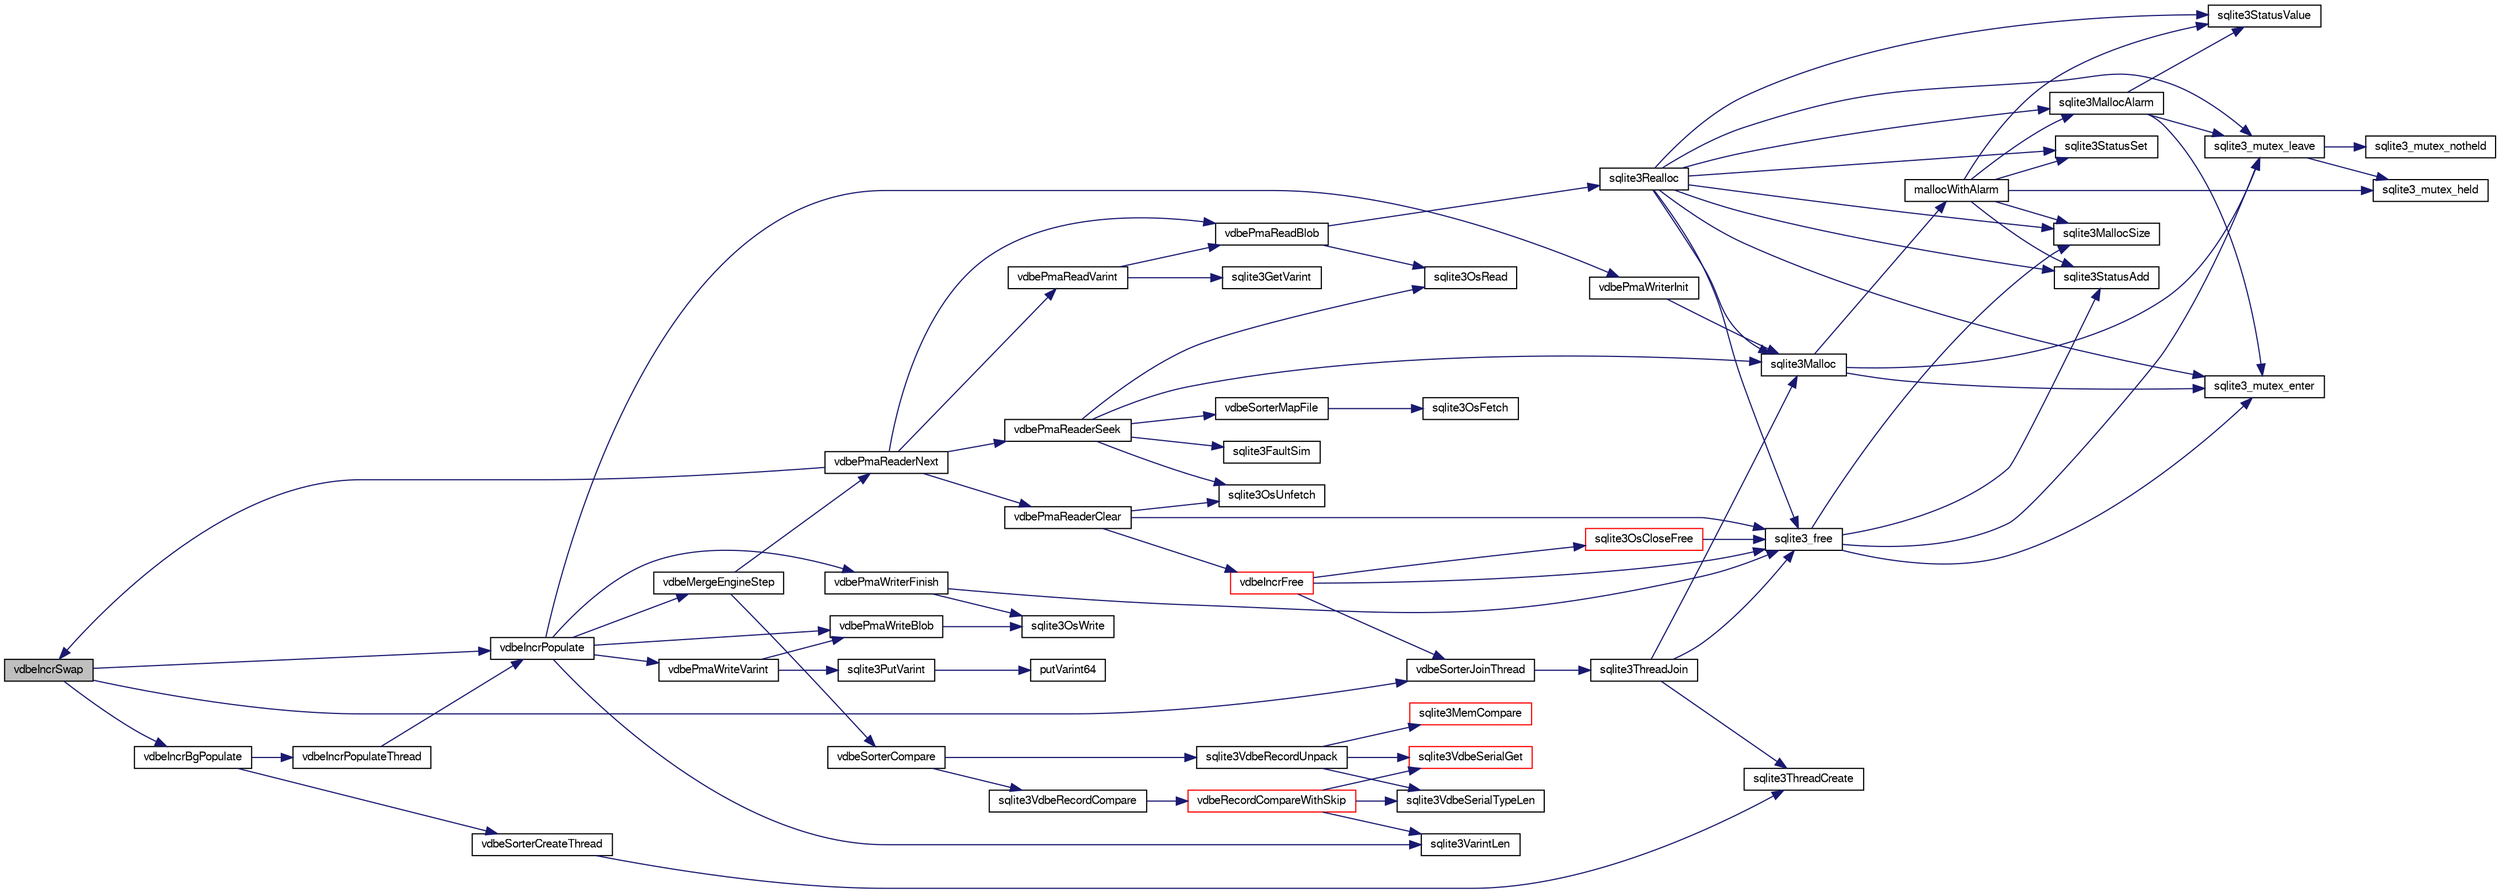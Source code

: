 digraph "vdbeIncrSwap"
{
  edge [fontname="FreeSans",fontsize="10",labelfontname="FreeSans",labelfontsize="10"];
  node [fontname="FreeSans",fontsize="10",shape=record];
  rankdir="LR";
  Node863522 [label="vdbeIncrSwap",height=0.2,width=0.4,color="black", fillcolor="grey75", style="filled", fontcolor="black"];
  Node863522 -> Node863523 [color="midnightblue",fontsize="10",style="solid",fontname="FreeSans"];
  Node863523 [label="vdbeSorterJoinThread",height=0.2,width=0.4,color="black", fillcolor="white", style="filled",URL="$sqlite3_8c.html#a4e60b28b8975e8e1e4fa2059c12561f0"];
  Node863523 -> Node863524 [color="midnightblue",fontsize="10",style="solid",fontname="FreeSans"];
  Node863524 [label="sqlite3ThreadJoin",height=0.2,width=0.4,color="black", fillcolor="white", style="filled",URL="$sqlite3_8c.html#a5d675a90f2ab38ee6ca70a0a6345e225"];
  Node863524 -> Node863525 [color="midnightblue",fontsize="10",style="solid",fontname="FreeSans"];
  Node863525 [label="sqlite3_free",height=0.2,width=0.4,color="black", fillcolor="white", style="filled",URL="$sqlite3_8c.html#a6552349e36a8a691af5487999ab09519"];
  Node863525 -> Node863526 [color="midnightblue",fontsize="10",style="solid",fontname="FreeSans"];
  Node863526 [label="sqlite3_mutex_enter",height=0.2,width=0.4,color="black", fillcolor="white", style="filled",URL="$sqlite3_8c.html#a1c12cde690bd89f104de5cbad12a6bf5"];
  Node863525 -> Node863527 [color="midnightblue",fontsize="10",style="solid",fontname="FreeSans"];
  Node863527 [label="sqlite3StatusAdd",height=0.2,width=0.4,color="black", fillcolor="white", style="filled",URL="$sqlite3_8c.html#afa029f93586aeab4cc85360905dae9cd"];
  Node863525 -> Node863528 [color="midnightblue",fontsize="10",style="solid",fontname="FreeSans"];
  Node863528 [label="sqlite3MallocSize",height=0.2,width=0.4,color="black", fillcolor="white", style="filled",URL="$sqlite3_8c.html#acf5d2a5f35270bafb050bd2def576955"];
  Node863525 -> Node863529 [color="midnightblue",fontsize="10",style="solid",fontname="FreeSans"];
  Node863529 [label="sqlite3_mutex_leave",height=0.2,width=0.4,color="black", fillcolor="white", style="filled",URL="$sqlite3_8c.html#a5838d235601dbd3c1fa993555c6bcc93"];
  Node863529 -> Node863530 [color="midnightblue",fontsize="10",style="solid",fontname="FreeSans"];
  Node863530 [label="sqlite3_mutex_held",height=0.2,width=0.4,color="black", fillcolor="white", style="filled",URL="$sqlite3_8c.html#acf77da68932b6bc163c5e68547ecc3e7"];
  Node863529 -> Node863531 [color="midnightblue",fontsize="10",style="solid",fontname="FreeSans"];
  Node863531 [label="sqlite3_mutex_notheld",height=0.2,width=0.4,color="black", fillcolor="white", style="filled",URL="$sqlite3_8c.html#a83967c837c1c000d3b5adcfaa688f5dc"];
  Node863524 -> Node863532 [color="midnightblue",fontsize="10",style="solid",fontname="FreeSans"];
  Node863532 [label="sqlite3ThreadCreate",height=0.2,width=0.4,color="black", fillcolor="white", style="filled",URL="$sqlite3_8c.html#a7dcba51ea870cc37833e5b2a5a157bef"];
  Node863524 -> Node863533 [color="midnightblue",fontsize="10",style="solid",fontname="FreeSans"];
  Node863533 [label="sqlite3Malloc",height=0.2,width=0.4,color="black", fillcolor="white", style="filled",URL="$sqlite3_8c.html#a361a2eaa846b1885f123abe46f5d8b2b"];
  Node863533 -> Node863526 [color="midnightblue",fontsize="10",style="solid",fontname="FreeSans"];
  Node863533 -> Node863534 [color="midnightblue",fontsize="10",style="solid",fontname="FreeSans"];
  Node863534 [label="mallocWithAlarm",height=0.2,width=0.4,color="black", fillcolor="white", style="filled",URL="$sqlite3_8c.html#ab070d5cf8e48ec8a6a43cf025d48598b"];
  Node863534 -> Node863530 [color="midnightblue",fontsize="10",style="solid",fontname="FreeSans"];
  Node863534 -> Node863535 [color="midnightblue",fontsize="10",style="solid",fontname="FreeSans"];
  Node863535 [label="sqlite3StatusSet",height=0.2,width=0.4,color="black", fillcolor="white", style="filled",URL="$sqlite3_8c.html#afec7586c01fcb5ea17dc9d7725a589d9"];
  Node863534 -> Node863536 [color="midnightblue",fontsize="10",style="solid",fontname="FreeSans"];
  Node863536 [label="sqlite3StatusValue",height=0.2,width=0.4,color="black", fillcolor="white", style="filled",URL="$sqlite3_8c.html#a30b8ac296c6e200c1fa57708d52c6ef6"];
  Node863534 -> Node863537 [color="midnightblue",fontsize="10",style="solid",fontname="FreeSans"];
  Node863537 [label="sqlite3MallocAlarm",height=0.2,width=0.4,color="black", fillcolor="white", style="filled",URL="$sqlite3_8c.html#ada66988e8471d1198f3219c062377508"];
  Node863537 -> Node863536 [color="midnightblue",fontsize="10",style="solid",fontname="FreeSans"];
  Node863537 -> Node863529 [color="midnightblue",fontsize="10",style="solid",fontname="FreeSans"];
  Node863537 -> Node863526 [color="midnightblue",fontsize="10",style="solid",fontname="FreeSans"];
  Node863534 -> Node863528 [color="midnightblue",fontsize="10",style="solid",fontname="FreeSans"];
  Node863534 -> Node863527 [color="midnightblue",fontsize="10",style="solid",fontname="FreeSans"];
  Node863533 -> Node863529 [color="midnightblue",fontsize="10",style="solid",fontname="FreeSans"];
  Node863522 -> Node863538 [color="midnightblue",fontsize="10",style="solid",fontname="FreeSans"];
  Node863538 [label="vdbeIncrBgPopulate",height=0.2,width=0.4,color="black", fillcolor="white", style="filled",URL="$sqlite3_8c.html#ac7fcc18f338b99f560b8ce2ad5ced444"];
  Node863538 -> Node863539 [color="midnightblue",fontsize="10",style="solid",fontname="FreeSans"];
  Node863539 [label="vdbeSorterCreateThread",height=0.2,width=0.4,color="black", fillcolor="white", style="filled",URL="$sqlite3_8c.html#a720f35765c34e9002b126082c44271bb"];
  Node863539 -> Node863532 [color="midnightblue",fontsize="10",style="solid",fontname="FreeSans"];
  Node863538 -> Node863540 [color="midnightblue",fontsize="10",style="solid",fontname="FreeSans"];
  Node863540 [label="vdbeIncrPopulateThread",height=0.2,width=0.4,color="black", fillcolor="white", style="filled",URL="$sqlite3_8c.html#ae7c977e9bc712052464f45c67e95847b"];
  Node863540 -> Node863541 [color="midnightblue",fontsize="10",style="solid",fontname="FreeSans"];
  Node863541 [label="vdbeIncrPopulate",height=0.2,width=0.4,color="black", fillcolor="white", style="filled",URL="$sqlite3_8c.html#a157a9f79260999f8f5f336d246f7b1bd"];
  Node863541 -> Node863542 [color="midnightblue",fontsize="10",style="solid",fontname="FreeSans"];
  Node863542 [label="vdbePmaWriterInit",height=0.2,width=0.4,color="black", fillcolor="white", style="filled",URL="$sqlite3_8c.html#add2341e0ef2818676d3e8e2245c26444"];
  Node863542 -> Node863533 [color="midnightblue",fontsize="10",style="solid",fontname="FreeSans"];
  Node863541 -> Node863543 [color="midnightblue",fontsize="10",style="solid",fontname="FreeSans"];
  Node863543 [label="sqlite3VarintLen",height=0.2,width=0.4,color="black", fillcolor="white", style="filled",URL="$sqlite3_8c.html#a7ef2f973d52f5d21b856d4bed6bb1fec"];
  Node863541 -> Node863544 [color="midnightblue",fontsize="10",style="solid",fontname="FreeSans"];
  Node863544 [label="vdbePmaWriteVarint",height=0.2,width=0.4,color="black", fillcolor="white", style="filled",URL="$sqlite3_8c.html#aad57491b31c37e673a40a35d7129777b"];
  Node863544 -> Node863545 [color="midnightblue",fontsize="10",style="solid",fontname="FreeSans"];
  Node863545 [label="sqlite3PutVarint",height=0.2,width=0.4,color="black", fillcolor="white", style="filled",URL="$sqlite3_8c.html#a89360605369969b4b3d6a9067c648d14"];
  Node863545 -> Node863546 [color="midnightblue",fontsize="10",style="solid",fontname="FreeSans"];
  Node863546 [label="putVarint64",height=0.2,width=0.4,color="black", fillcolor="white", style="filled",URL="$sqlite3_8c.html#a96ae471c96f39c74e9eb9f56781634e0"];
  Node863544 -> Node863547 [color="midnightblue",fontsize="10",style="solid",fontname="FreeSans"];
  Node863547 [label="vdbePmaWriteBlob",height=0.2,width=0.4,color="black", fillcolor="white", style="filled",URL="$sqlite3_8c.html#ab86066e4f912cd54aac5cbdb550c6e73"];
  Node863547 -> Node863548 [color="midnightblue",fontsize="10",style="solid",fontname="FreeSans"];
  Node863548 [label="sqlite3OsWrite",height=0.2,width=0.4,color="black", fillcolor="white", style="filled",URL="$sqlite3_8c.html#a1eea7ec327af84c05b4dd4cc075a537f"];
  Node863541 -> Node863547 [color="midnightblue",fontsize="10",style="solid",fontname="FreeSans"];
  Node863541 -> Node863549 [color="midnightblue",fontsize="10",style="solid",fontname="FreeSans"];
  Node863549 [label="vdbeMergeEngineStep",height=0.2,width=0.4,color="black", fillcolor="white", style="filled",URL="$sqlite3_8c.html#a36af2b5bd30bb2d097a185ce7b349aed"];
  Node863549 -> Node863550 [color="midnightblue",fontsize="10",style="solid",fontname="FreeSans"];
  Node863550 [label="vdbePmaReaderNext",height=0.2,width=0.4,color="black", fillcolor="white", style="filled",URL="$sqlite3_8c.html#af63a38a01ef1374e7a717f83c2ccf648"];
  Node863550 -> Node863522 [color="midnightblue",fontsize="10",style="solid",fontname="FreeSans"];
  Node863550 -> Node863551 [color="midnightblue",fontsize="10",style="solid",fontname="FreeSans"];
  Node863551 [label="vdbePmaReaderSeek",height=0.2,width=0.4,color="black", fillcolor="white", style="filled",URL="$sqlite3_8c.html#a2a5cefd3f6bc43af80ad2be35b2528d7"];
  Node863551 -> Node863552 [color="midnightblue",fontsize="10",style="solid",fontname="FreeSans"];
  Node863552 [label="sqlite3FaultSim",height=0.2,width=0.4,color="black", fillcolor="white", style="filled",URL="$sqlite3_8c.html#a609068924de458ce924b87b332d8d67b"];
  Node863551 -> Node863553 [color="midnightblue",fontsize="10",style="solid",fontname="FreeSans"];
  Node863553 [label="sqlite3OsUnfetch",height=0.2,width=0.4,color="black", fillcolor="white", style="filled",URL="$sqlite3_8c.html#abc0da72cb8b8989cf8708b572fe5fef4"];
  Node863551 -> Node863554 [color="midnightblue",fontsize="10",style="solid",fontname="FreeSans"];
  Node863554 [label="vdbeSorterMapFile",height=0.2,width=0.4,color="black", fillcolor="white", style="filled",URL="$sqlite3_8c.html#a610ddce0887ef6fbde17a840a1cb31bc"];
  Node863554 -> Node863555 [color="midnightblue",fontsize="10",style="solid",fontname="FreeSans"];
  Node863555 [label="sqlite3OsFetch",height=0.2,width=0.4,color="black", fillcolor="white", style="filled",URL="$sqlite3_8c.html#ab5b9137b375d5d8a8c216a644056cba7"];
  Node863551 -> Node863533 [color="midnightblue",fontsize="10",style="solid",fontname="FreeSans"];
  Node863551 -> Node863556 [color="midnightblue",fontsize="10",style="solid",fontname="FreeSans"];
  Node863556 [label="sqlite3OsRead",height=0.2,width=0.4,color="black", fillcolor="white", style="filled",URL="$sqlite3_8c.html#a98ef6b5ed82299d2efc0b5f9e41c877d"];
  Node863550 -> Node863557 [color="midnightblue",fontsize="10",style="solid",fontname="FreeSans"];
  Node863557 [label="vdbePmaReaderClear",height=0.2,width=0.4,color="black", fillcolor="white", style="filled",URL="$sqlite3_8c.html#ae4ef2e668d3028e75343e65046d42a2d"];
  Node863557 -> Node863525 [color="midnightblue",fontsize="10",style="solid",fontname="FreeSans"];
  Node863557 -> Node863553 [color="midnightblue",fontsize="10",style="solid",fontname="FreeSans"];
  Node863557 -> Node863558 [color="midnightblue",fontsize="10",style="solid",fontname="FreeSans"];
  Node863558 [label="vdbeIncrFree",height=0.2,width=0.4,color="red", fillcolor="white", style="filled",URL="$sqlite3_8c.html#a2cf58de324cfc3b315c058575986bbee"];
  Node863558 -> Node863523 [color="midnightblue",fontsize="10",style="solid",fontname="FreeSans"];
  Node863558 -> Node863559 [color="midnightblue",fontsize="10",style="solid",fontname="FreeSans"];
  Node863559 [label="sqlite3OsCloseFree",height=0.2,width=0.4,color="red", fillcolor="white", style="filled",URL="$sqlite3_8c.html#a55e2ac414d354ed16d51e9fb500e21df"];
  Node863559 -> Node863525 [color="midnightblue",fontsize="10",style="solid",fontname="FreeSans"];
  Node863558 -> Node863525 [color="midnightblue",fontsize="10",style="solid",fontname="FreeSans"];
  Node863550 -> Node863562 [color="midnightblue",fontsize="10",style="solid",fontname="FreeSans"];
  Node863562 [label="vdbePmaReadVarint",height=0.2,width=0.4,color="black", fillcolor="white", style="filled",URL="$sqlite3_8c.html#a230651a7f4509d1a0e6059c8cd9cca12"];
  Node863562 -> Node863563 [color="midnightblue",fontsize="10",style="solid",fontname="FreeSans"];
  Node863563 [label="sqlite3GetVarint",height=0.2,width=0.4,color="black", fillcolor="white", style="filled",URL="$sqlite3_8c.html#aaac8f2be1601dacf4195ac5d92380533"];
  Node863562 -> Node863564 [color="midnightblue",fontsize="10",style="solid",fontname="FreeSans"];
  Node863564 [label="vdbePmaReadBlob",height=0.2,width=0.4,color="black", fillcolor="white", style="filled",URL="$sqlite3_8c.html#a304cb013c04dad8db7d758f6ed5cd3f5"];
  Node863564 -> Node863556 [color="midnightblue",fontsize="10",style="solid",fontname="FreeSans"];
  Node863564 -> Node863565 [color="midnightblue",fontsize="10",style="solid",fontname="FreeSans"];
  Node863565 [label="sqlite3Realloc",height=0.2,width=0.4,color="black", fillcolor="white", style="filled",URL="$sqlite3_8c.html#ad53aefdfc088f622e23ffe838201fe22"];
  Node863565 -> Node863533 [color="midnightblue",fontsize="10",style="solid",fontname="FreeSans"];
  Node863565 -> Node863525 [color="midnightblue",fontsize="10",style="solid",fontname="FreeSans"];
  Node863565 -> Node863528 [color="midnightblue",fontsize="10",style="solid",fontname="FreeSans"];
  Node863565 -> Node863526 [color="midnightblue",fontsize="10",style="solid",fontname="FreeSans"];
  Node863565 -> Node863535 [color="midnightblue",fontsize="10",style="solid",fontname="FreeSans"];
  Node863565 -> Node863536 [color="midnightblue",fontsize="10",style="solid",fontname="FreeSans"];
  Node863565 -> Node863537 [color="midnightblue",fontsize="10",style="solid",fontname="FreeSans"];
  Node863565 -> Node863527 [color="midnightblue",fontsize="10",style="solid",fontname="FreeSans"];
  Node863565 -> Node863529 [color="midnightblue",fontsize="10",style="solid",fontname="FreeSans"];
  Node863550 -> Node863564 [color="midnightblue",fontsize="10",style="solid",fontname="FreeSans"];
  Node863549 -> Node863566 [color="midnightblue",fontsize="10",style="solid",fontname="FreeSans"];
  Node863566 [label="vdbeSorterCompare",height=0.2,width=0.4,color="black", fillcolor="white", style="filled",URL="$sqlite3_8c.html#a26a68c900e02f2594095fbb9847bcfcb"];
  Node863566 -> Node863567 [color="midnightblue",fontsize="10",style="solid",fontname="FreeSans"];
  Node863567 [label="sqlite3VdbeRecordUnpack",height=0.2,width=0.4,color="black", fillcolor="white", style="filled",URL="$sqlite3_8c.html#a33dc4e6ab8c683f8c42b357da66328a0"];
  Node863567 -> Node863568 [color="midnightblue",fontsize="10",style="solid",fontname="FreeSans"];
  Node863568 [label="sqlite3VdbeSerialGet",height=0.2,width=0.4,color="red", fillcolor="white", style="filled",URL="$sqlite3_8c.html#a5b5cd74212a43cf693266f0b9badc469"];
  Node863567 -> Node863571 [color="midnightblue",fontsize="10",style="solid",fontname="FreeSans"];
  Node863571 [label="sqlite3VdbeSerialTypeLen",height=0.2,width=0.4,color="black", fillcolor="white", style="filled",URL="$sqlite3_8c.html#ab84b4c97560363d01a6044a954c7d4f4"];
  Node863567 -> Node863572 [color="midnightblue",fontsize="10",style="solid",fontname="FreeSans"];
  Node863572 [label="sqlite3MemCompare",height=0.2,width=0.4,color="red", fillcolor="white", style="filled",URL="$sqlite3_8c.html#a89fc02818dc8eb6be452ea408164b5e3"];
  Node863566 -> Node863840 [color="midnightblue",fontsize="10",style="solid",fontname="FreeSans"];
  Node863840 [label="sqlite3VdbeRecordCompare",height=0.2,width=0.4,color="black", fillcolor="white", style="filled",URL="$sqlite3_8c.html#a58c98706c7f8dd49c401c05bfe4932da"];
  Node863840 -> Node863841 [color="midnightblue",fontsize="10",style="solid",fontname="FreeSans"];
  Node863841 [label="vdbeRecordCompareWithSkip",height=0.2,width=0.4,color="red", fillcolor="white", style="filled",URL="$sqlite3_8c.html#a3e4bfdbbc6a8b6120c6df742e0720078"];
  Node863841 -> Node863571 [color="midnightblue",fontsize="10",style="solid",fontname="FreeSans"];
  Node863841 -> Node863568 [color="midnightblue",fontsize="10",style="solid",fontname="FreeSans"];
  Node863841 -> Node863543 [color="midnightblue",fontsize="10",style="solid",fontname="FreeSans"];
  Node863541 -> Node863843 [color="midnightblue",fontsize="10",style="solid",fontname="FreeSans"];
  Node863843 [label="vdbePmaWriterFinish",height=0.2,width=0.4,color="black", fillcolor="white", style="filled",URL="$sqlite3_8c.html#ad505e23bce1b9c21dedf010601199641"];
  Node863843 -> Node863548 [color="midnightblue",fontsize="10",style="solid",fontname="FreeSans"];
  Node863843 -> Node863525 [color="midnightblue",fontsize="10",style="solid",fontname="FreeSans"];
  Node863522 -> Node863541 [color="midnightblue",fontsize="10",style="solid",fontname="FreeSans"];
}
